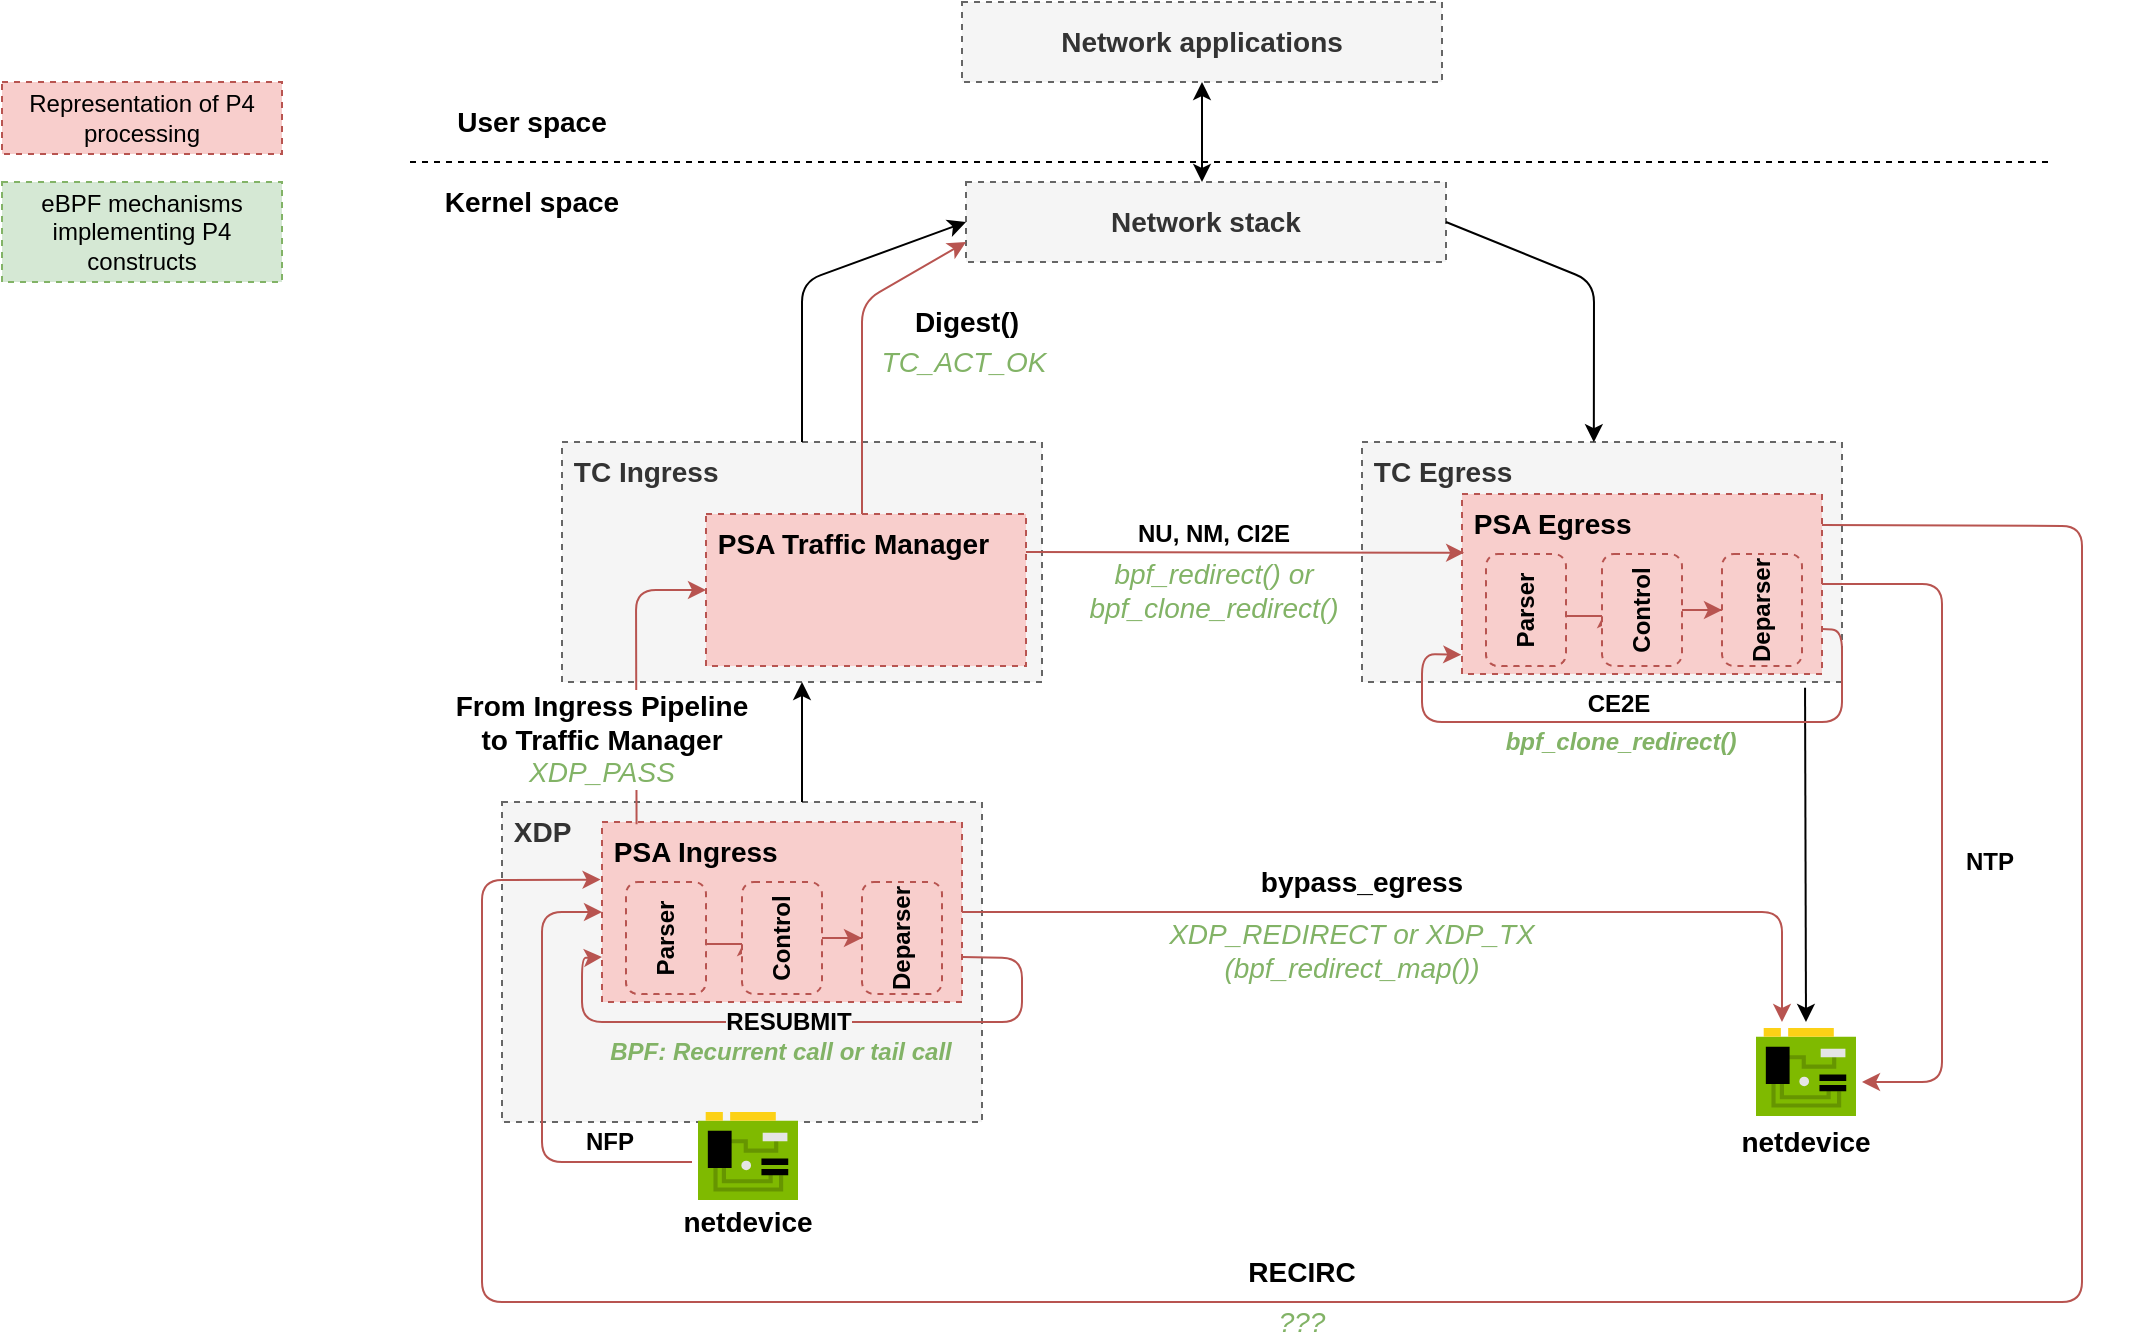 <mxfile version="13.0.3" type="device" pages="2"><diagram id="WlsBcbpQIEXsdDUBKo72" name="v1"><mxGraphModel dx="2249" dy="1991" grid="1" gridSize="10" guides="1" tooltips="1" connect="1" arrows="1" fold="1" page="1" pageScale="1" pageWidth="827" pageHeight="1169" math="0" shadow="0"><root><mxCell id="0"/><mxCell id="1" parent="0"/><mxCell id="z82MBJW-is7Wf2Ta0tuN-2" value="" style="aspect=fixed;html=1;points=[];align=center;image;fontSize=12;image=img/lib/mscae/NetworkInterfaceCard.svg;rotation=-90;" parent="1" vertex="1"><mxGeometry x="680" y="470" width="44" height="50" as="geometry"/></mxCell><mxCell id="z82MBJW-is7Wf2Ta0tuN-3" value="&lt;b&gt;&lt;font style=&quot;font-size: 14px&quot;&gt;&amp;nbsp;XDP&lt;/font&gt;&lt;/b&gt;" style="rounded=0;whiteSpace=wrap;html=1;align=left;verticalAlign=top;dashed=1;fillColor=#F5F5F5;strokeColor=#666666;fontColor=#333333;" parent="1" vertex="1"><mxGeometry x="50" y="360" width="240" height="160" as="geometry"/></mxCell><mxCell id="z82MBJW-is7Wf2Ta0tuN-1" value="" style="aspect=fixed;html=1;points=[];align=center;image;fontSize=12;image=img/lib/mscae/NetworkInterfaceCard.svg;rotation=-90;" parent="1" vertex="1"><mxGeometry x="151" y="512" width="44" height="50" as="geometry"/></mxCell><mxCell id="z82MBJW-is7Wf2Ta0tuN-4" value="&lt;b&gt;&lt;font style=&quot;font-size: 14px&quot;&gt;netdevice&lt;/font&gt;&lt;/b&gt;" style="text;html=1;strokeColor=none;fillColor=none;align=center;verticalAlign=middle;whiteSpace=wrap;rounded=0;" parent="1" vertex="1"><mxGeometry x="153" y="560" width="40" height="20" as="geometry"/></mxCell><mxCell id="z82MBJW-is7Wf2Ta0tuN-5" value="&lt;b&gt;&lt;font style=&quot;font-size: 14px&quot;&gt;&amp;nbsp;TC Ingress&lt;/font&gt;&lt;/b&gt;" style="rounded=0;whiteSpace=wrap;html=1;align=left;verticalAlign=top;dashed=1;fillColor=#f5f5f5;strokeColor=#666666;fontColor=#333333;" parent="1" vertex="1"><mxGeometry x="80" y="180" width="240" height="120" as="geometry"/></mxCell><mxCell id="z82MBJW-is7Wf2Ta0tuN-6" value="&lt;b&gt;&lt;font style=&quot;font-size: 14px&quot;&gt;&amp;nbsp;TC Egress&lt;/font&gt;&lt;/b&gt;" style="rounded=0;whiteSpace=wrap;html=1;align=left;verticalAlign=top;dashed=1;fillColor=#f5f5f5;strokeColor=#666666;fontColor=#333333;" parent="1" vertex="1"><mxGeometry x="480" y="180" width="240" height="120" as="geometry"/></mxCell><mxCell id="z82MBJW-is7Wf2Ta0tuN-7" value="&lt;b&gt;&lt;font style=&quot;font-size: 14px&quot;&gt;Network stack&lt;/font&gt;&lt;/b&gt;" style="rounded=0;whiteSpace=wrap;html=1;align=center;verticalAlign=middle;dashed=1;fillColor=#f5f5f5;strokeColor=#666666;fontColor=#333333;" parent="1" vertex="1"><mxGeometry x="282" y="50" width="240" height="40" as="geometry"/></mxCell><mxCell id="z82MBJW-is7Wf2Ta0tuN-8" value="&lt;b&gt;&lt;font style=&quot;font-size: 14px&quot;&gt;netdevice&lt;/font&gt;&lt;/b&gt;" style="text;html=1;strokeColor=none;fillColor=none;align=center;verticalAlign=middle;whiteSpace=wrap;rounded=0;" parent="1" vertex="1"><mxGeometry x="682" y="520" width="40" height="20" as="geometry"/></mxCell><mxCell id="z82MBJW-is7Wf2Ta0tuN-9" value="&lt;b&gt;&lt;font style=&quot;font-size: 14px&quot;&gt;Network applications&lt;/font&gt;&lt;/b&gt;" style="rounded=0;whiteSpace=wrap;html=1;align=center;verticalAlign=middle;dashed=1;fillColor=#f5f5f5;strokeColor=#666666;fontColor=#333333;" parent="1" vertex="1"><mxGeometry x="280" y="-40" width="240" height="40" as="geometry"/></mxCell><mxCell id="z82MBJW-is7Wf2Ta0tuN-10" value="" style="endArrow=classic;startArrow=classic;html=1;entryX=0.5;entryY=1;entryDx=0;entryDy=0;" parent="1" target="z82MBJW-is7Wf2Ta0tuN-9" edge="1"><mxGeometry width="50" height="50" relative="1" as="geometry"><mxPoint x="400" y="50" as="sourcePoint"/><mxPoint x="450" y="30" as="targetPoint"/></mxGeometry></mxCell><mxCell id="z82MBJW-is7Wf2Ta0tuN-11" value="" style="endArrow=classic;html=1;entryX=0;entryY=0.5;entryDx=0;entryDy=0;exitX=0.5;exitY=0;exitDx=0;exitDy=0;" parent="1" source="z82MBJW-is7Wf2Ta0tuN-5" target="z82MBJW-is7Wf2Ta0tuN-7" edge="1"><mxGeometry width="50" height="50" relative="1" as="geometry"><mxPoint x="170" y="180" as="sourcePoint"/><mxPoint x="220" y="130" as="targetPoint"/><Array as="points"><mxPoint x="200" y="100"/></Array></mxGeometry></mxCell><mxCell id="z82MBJW-is7Wf2Ta0tuN-12" value="" style="endArrow=classic;html=1;exitX=0.625;exitY=0;exitDx=0;exitDy=0;entryX=0.5;entryY=1;entryDx=0;entryDy=0;exitPerimeter=0;" parent="1" source="z82MBJW-is7Wf2Ta0tuN-3" target="z82MBJW-is7Wf2Ta0tuN-5" edge="1"><mxGeometry width="50" height="50" relative="1" as="geometry"><mxPoint x="440" y="290" as="sourcePoint"/><mxPoint x="490" y="240" as="targetPoint"/></mxGeometry></mxCell><mxCell id="z82MBJW-is7Wf2Ta0tuN-13" value="" style="endArrow=classic;html=1;exitX=1;exitY=0.5;exitDx=0;exitDy=0;entryX=0.483;entryY=0.001;entryDx=0;entryDy=0;entryPerimeter=0;" parent="1" source="z82MBJW-is7Wf2Ta0tuN-7" target="z82MBJW-is7Wf2Ta0tuN-6" edge="1"><mxGeometry width="50" height="50" relative="1" as="geometry"><mxPoint x="410" y="230" as="sourcePoint"/><mxPoint x="460" y="180" as="targetPoint"/><Array as="points"><mxPoint x="596" y="100"/></Array></mxGeometry></mxCell><mxCell id="z82MBJW-is7Wf2Ta0tuN-14" value="" style="endArrow=classic;html=1;exitX=0.923;exitY=1.024;exitDx=0;exitDy=0;exitPerimeter=0;" parent="1" source="z82MBJW-is7Wf2Ta0tuN-6" edge="1"><mxGeometry width="50" height="50" relative="1" as="geometry"><mxPoint x="500" y="470" as="sourcePoint"/><mxPoint x="702" y="470" as="targetPoint"/></mxGeometry></mxCell><mxCell id="z82MBJW-is7Wf2Ta0tuN-15" value="" style="endArrow=none;dashed=1;html=1;" parent="1" edge="1"><mxGeometry width="50" height="50" relative="1" as="geometry"><mxPoint x="4" y="40" as="sourcePoint"/><mxPoint x="824" y="40" as="targetPoint"/></mxGeometry></mxCell><mxCell id="z82MBJW-is7Wf2Ta0tuN-16" value="&lt;b&gt;&lt;font style=&quot;font-size: 14px&quot;&gt;User space&lt;/font&gt;&lt;/b&gt;" style="text;html=1;strokeColor=none;fillColor=none;align=center;verticalAlign=middle;whiteSpace=wrap;rounded=0;" parent="1" vertex="1"><mxGeometry x="20" y="10" width="90" height="20" as="geometry"/></mxCell><mxCell id="z82MBJW-is7Wf2Ta0tuN-17" value="&lt;b&gt;&lt;font style=&quot;font-size: 14px&quot;&gt;Kernel space&lt;/font&gt;&lt;/b&gt;" style="text;html=1;strokeColor=none;fillColor=none;align=center;verticalAlign=middle;whiteSpace=wrap;rounded=0;" parent="1" vertex="1"><mxGeometry x="20" y="50" width="90" height="20" as="geometry"/></mxCell><mxCell id="z82MBJW-is7Wf2Ta0tuN-18" value="&lt;b&gt;&lt;font style=&quot;font-size: 14px&quot;&gt;&amp;nbsp;PSA Ingress&lt;/font&gt;&lt;/b&gt;" style="rounded=0;whiteSpace=wrap;html=1;align=left;verticalAlign=top;dashed=1;fillColor=#f8cecc;strokeColor=#b85450;" parent="1" vertex="1"><mxGeometry x="100" y="370" width="180" height="90" as="geometry"/></mxCell><mxCell id="z82MBJW-is7Wf2Ta0tuN-21" value="" style="edgeStyle=orthogonalEdgeStyle;rounded=0;orthogonalLoop=1;jettySize=auto;html=1;fillColor=#f8cecc;strokeColor=#b85450;" parent="1" source="z82MBJW-is7Wf2Ta0tuN-19" target="z82MBJW-is7Wf2Ta0tuN-20" edge="1"><mxGeometry relative="1" as="geometry"/></mxCell><mxCell id="z82MBJW-is7Wf2Ta0tuN-19" value="Parser" style="rounded=1;whiteSpace=wrap;html=1;dashed=1;horizontal=0;fillColor=#f8cecc;strokeColor=#b85450;" parent="1" vertex="1"><mxGeometry x="112" y="406" width="40" height="50" as="geometry"/></mxCell><mxCell id="z82MBJW-is7Wf2Ta0tuN-23" value="" style="edgeStyle=orthogonalEdgeStyle;rounded=0;orthogonalLoop=1;jettySize=auto;html=1;fillColor=#f8cecc;strokeColor=#b85450;" parent="1" source="z82MBJW-is7Wf2Ta0tuN-20" target="z82MBJW-is7Wf2Ta0tuN-22" edge="1"><mxGeometry relative="1" as="geometry"/></mxCell><mxCell id="z82MBJW-is7Wf2Ta0tuN-20" value="Control" style="rounded=1;whiteSpace=wrap;html=1;dashed=1;horizontal=0;fillColor=#f8cecc;strokeColor=#b85450;fontStyle=1" parent="1" vertex="1"><mxGeometry x="170" y="400" width="40" height="56" as="geometry"/></mxCell><mxCell id="z82MBJW-is7Wf2Ta0tuN-22" value="Deparser" style="rounded=1;whiteSpace=wrap;html=1;dashed=1;horizontal=0;fillColor=#f8cecc;strokeColor=#b85450;fontStyle=1" parent="1" vertex="1"><mxGeometry x="230" y="400" width="40" height="56" as="geometry"/></mxCell><mxCell id="z82MBJW-is7Wf2Ta0tuN-24" value="Parser" style="rounded=1;whiteSpace=wrap;html=1;dashed=1;horizontal=0;fillColor=#f8cecc;strokeColor=#b85450;fontStyle=1" parent="1" vertex="1"><mxGeometry x="112" y="400" width="40" height="56" as="geometry"/></mxCell><mxCell id="z82MBJW-is7Wf2Ta0tuN-27" value="&lt;b&gt;&lt;font style=&quot;font-size: 14px&quot;&gt;&amp;nbsp;PSA Egress&lt;/font&gt;&lt;/b&gt;" style="rounded=0;whiteSpace=wrap;html=1;align=left;verticalAlign=top;dashed=1;fillColor=#f8cecc;strokeColor=#b85450;" parent="1" vertex="1"><mxGeometry x="530" y="206" width="180" height="90" as="geometry"/></mxCell><mxCell id="z82MBJW-is7Wf2Ta0tuN-28" value="" style="edgeStyle=orthogonalEdgeStyle;rounded=0;orthogonalLoop=1;jettySize=auto;html=1;fillColor=#f8cecc;strokeColor=#b85450;" parent="1" source="z82MBJW-is7Wf2Ta0tuN-29" target="z82MBJW-is7Wf2Ta0tuN-31" edge="1"><mxGeometry relative="1" as="geometry"/></mxCell><mxCell id="z82MBJW-is7Wf2Ta0tuN-29" value="Parser" style="rounded=1;whiteSpace=wrap;html=1;dashed=1;horizontal=0;fillColor=#f8cecc;strokeColor=#b85450;" parent="1" vertex="1"><mxGeometry x="542" y="242" width="40" height="50" as="geometry"/></mxCell><mxCell id="z82MBJW-is7Wf2Ta0tuN-30" value="" style="edgeStyle=orthogonalEdgeStyle;rounded=0;orthogonalLoop=1;jettySize=auto;html=1;fillColor=#f8cecc;strokeColor=#b85450;" parent="1" source="z82MBJW-is7Wf2Ta0tuN-31" target="z82MBJW-is7Wf2Ta0tuN-32" edge="1"><mxGeometry relative="1" as="geometry"/></mxCell><mxCell id="z82MBJW-is7Wf2Ta0tuN-31" value="Control" style="rounded=1;whiteSpace=wrap;html=1;dashed=1;horizontal=0;fillColor=#f8cecc;strokeColor=#b85450;fontStyle=1" parent="1" vertex="1"><mxGeometry x="600" y="236" width="40" height="56" as="geometry"/></mxCell><mxCell id="z82MBJW-is7Wf2Ta0tuN-32" value="Deparser" style="rounded=1;whiteSpace=wrap;html=1;dashed=1;horizontal=0;fillColor=#f8cecc;strokeColor=#b85450;fontStyle=1" parent="1" vertex="1"><mxGeometry x="660" y="236" width="40" height="56" as="geometry"/></mxCell><mxCell id="z82MBJW-is7Wf2Ta0tuN-33" value="Parser" style="rounded=1;whiteSpace=wrap;html=1;dashed=1;horizontal=0;fillColor=#f8cecc;strokeColor=#b85450;fontStyle=1" parent="1" vertex="1"><mxGeometry x="542" y="236" width="40" height="56" as="geometry"/></mxCell><mxCell id="z82MBJW-is7Wf2Ta0tuN-34" value="" style="endArrow=classic;html=1;exitX=1;exitY=0.5;exitDx=0;exitDy=0;fillColor=#f8cecc;strokeColor=#b85450;" parent="1" source="z82MBJW-is7Wf2Ta0tuN-18" edge="1"><mxGeometry width="50" height="50" relative="1" as="geometry"><mxPoint x="380" y="550" as="sourcePoint"/><mxPoint x="690" y="470" as="targetPoint"/><Array as="points"><mxPoint x="690" y="415"/></Array></mxGeometry></mxCell><mxCell id="z82MBJW-is7Wf2Ta0tuN-36" value="&lt;b&gt;&lt;font style=&quot;font-size: 14px&quot;&gt;bypass_egress&lt;/font&gt;&lt;/b&gt;" style="text;html=1;strokeColor=none;fillColor=none;align=center;verticalAlign=middle;whiteSpace=wrap;rounded=0;" parent="1" vertex="1"><mxGeometry x="460" y="390" width="40" height="20" as="geometry"/></mxCell><mxCell id="z82MBJW-is7Wf2Ta0tuN-37" value="&lt;font style=&quot;font-size: 14px&quot;&gt;&lt;i&gt;XDP_REDIRECT or XDP_TX (bpf_redirect_map())&lt;/i&gt;&lt;/font&gt;" style="text;html=1;strokeColor=none;fillColor=none;align=center;verticalAlign=middle;whiteSpace=wrap;rounded=0;fontColor=#82B366;" parent="1" vertex="1"><mxGeometry x="320" y="424" width="310" height="20" as="geometry"/></mxCell><mxCell id="z82MBJW-is7Wf2Ta0tuN-38" value="&lt;b&gt;&lt;font style=&quot;font-size: 14px&quot;&gt;&amp;nbsp;PSA Traffic Manager&lt;/font&gt;&lt;/b&gt;" style="rounded=0;whiteSpace=wrap;html=1;align=left;verticalAlign=top;dashed=1;fillColor=#f8cecc;strokeColor=#b85450;" parent="1" vertex="1"><mxGeometry x="152" y="216" width="160" height="76" as="geometry"/></mxCell><mxCell id="z82MBJW-is7Wf2Ta0tuN-42" value="eBPF mechanisms implementing P4 constructs" style="rounded=0;whiteSpace=wrap;html=1;align=center;verticalAlign=middle;dashed=1;fillColor=#d5e8d4;strokeColor=#82b366;" parent="1" vertex="1"><mxGeometry x="-200" y="50" width="140" height="50" as="geometry"/></mxCell><mxCell id="z82MBJW-is7Wf2Ta0tuN-44" value="" style="endArrow=classic;html=1;entryX=0;entryY=0.5;entryDx=0;entryDy=0;exitX=0.096;exitY=0.013;exitDx=0;exitDy=0;exitPerimeter=0;fillColor=#f8cecc;strokeColor=#b85450;" parent="1" source="z82MBJW-is7Wf2Ta0tuN-18" target="z82MBJW-is7Wf2Ta0tuN-38" edge="1"><mxGeometry width="50" height="50" relative="1" as="geometry"><mxPoint y="540" as="sourcePoint"/><mxPoint x="50" y="490" as="targetPoint"/><Array as="points"><mxPoint x="117" y="254"/></Array></mxGeometry></mxCell><mxCell id="z82MBJW-is7Wf2Ta0tuN-49" value="&lt;span style=&quot;font-size: 14px&quot;&gt;&lt;b&gt;From Ingress Pipeline &lt;br&gt;to Traffic Manager&lt;/b&gt;&lt;/span&gt;" style="text;html=1;strokeColor=none;fillColor=none;align=center;verticalAlign=middle;whiteSpace=wrap;rounded=0;labelBackgroundColor=#ffffff;" parent="1" vertex="1"><mxGeometry x="10" y="310" width="180" height="20" as="geometry"/></mxCell><mxCell id="z82MBJW-is7Wf2Ta0tuN-50" value="&lt;font style=&quot;font-size: 14px&quot;&gt;&lt;i&gt;XDP_PASS&lt;/i&gt;&lt;/font&gt;" style="text;html=1;strokeColor=none;fillColor=none;align=center;verticalAlign=middle;whiteSpace=wrap;rounded=0;fontColor=#82B366;labelBackgroundColor=#ffffff;" parent="1" vertex="1"><mxGeometry x="55" y="335" width="90" height="20" as="geometry"/></mxCell><mxCell id="z82MBJW-is7Wf2Ta0tuN-52" value="" style="endArrow=classic;html=1;entryX=0;entryY=0.75;entryDx=0;entryDy=0;fillColor=#f8cecc;strokeColor=#b85450;" parent="1" target="z82MBJW-is7Wf2Ta0tuN-7" edge="1"><mxGeometry width="50" height="50" relative="1" as="geometry"><mxPoint x="230" y="216" as="sourcePoint"/><mxPoint x="450" y="220" as="targetPoint"/><Array as="points"><mxPoint x="230" y="110"/></Array></mxGeometry></mxCell><mxCell id="z82MBJW-is7Wf2Ta0tuN-53" value="&lt;b&gt;&lt;font style=&quot;font-size: 14px&quot;&gt;Digest()&lt;/font&gt;&lt;/b&gt;" style="text;html=1;strokeColor=none;fillColor=none;align=center;verticalAlign=middle;whiteSpace=wrap;rounded=0;" parent="1" vertex="1"><mxGeometry x="190" y="110" width="185" height="20" as="geometry"/></mxCell><mxCell id="z82MBJW-is7Wf2Ta0tuN-54" value="&lt;font style=&quot;font-size: 14px&quot;&gt;&lt;i&gt;TC_ACT_OK&lt;/i&gt;&lt;/font&gt;" style="text;html=1;strokeColor=none;fillColor=none;align=center;verticalAlign=middle;whiteSpace=wrap;rounded=0;fontColor=#82B366;" parent="1" vertex="1"><mxGeometry x="236" y="130" width="90" height="20" as="geometry"/></mxCell><mxCell id="z82MBJW-is7Wf2Ta0tuN-55" value="" style="endArrow=classic;html=1;exitX=1;exitY=0.25;exitDx=0;exitDy=0;entryX=0.006;entryY=0.326;entryDx=0;entryDy=0;entryPerimeter=0;fillColor=#f8cecc;strokeColor=#b85450;" parent="1" source="z82MBJW-is7Wf2Ta0tuN-38" target="z82MBJW-is7Wf2Ta0tuN-27" edge="1"><mxGeometry width="50" height="50" relative="1" as="geometry"><mxPoint x="360" y="290" as="sourcePoint"/><mxPoint x="410" y="240" as="targetPoint"/></mxGeometry></mxCell><mxCell id="z82MBJW-is7Wf2Ta0tuN-56" value="&lt;b&gt;&lt;font style=&quot;background-color: rgb(255 , 255 , 255) ; font-size: 12px&quot;&gt;NU, NM, CI2E&lt;br&gt;&lt;/font&gt;&lt;/b&gt;" style="text;html=1;strokeColor=none;fillColor=none;align=center;verticalAlign=middle;whiteSpace=wrap;rounded=0;" parent="1" vertex="1"><mxGeometry x="332" y="216" width="148" height="20" as="geometry"/></mxCell><mxCell id="z82MBJW-is7Wf2Ta0tuN-57" value="" style="endArrow=classic;html=1;entryX=0;entryY=0.5;entryDx=0;entryDy=0;fillColor=#f8cecc;strokeColor=#b85450;" parent="1" target="z82MBJW-is7Wf2Ta0tuN-18" edge="1"><mxGeometry width="50" height="50" relative="1" as="geometry"><mxPoint x="145" y="540" as="sourcePoint"/><mxPoint x="120" y="560" as="targetPoint"/><Array as="points"><mxPoint x="70" y="540"/><mxPoint x="70" y="415"/></Array></mxGeometry></mxCell><mxCell id="z82MBJW-is7Wf2Ta0tuN-58" value="&lt;b&gt;&lt;font style=&quot;background-color: rgb(255 , 255 , 255) ; font-size: 12px&quot;&gt;NFP&lt;br&gt;&lt;/font&gt;&lt;/b&gt;" style="text;html=1;strokeColor=none;fillColor=none;align=center;verticalAlign=middle;whiteSpace=wrap;rounded=0;" parent="1" vertex="1"><mxGeometry x="30" y="520" width="148" height="20" as="geometry"/></mxCell><mxCell id="z82MBJW-is7Wf2Ta0tuN-60" value="" style="endArrow=classic;html=1;exitX=1;exitY=0.5;exitDx=0;exitDy=0;fillColor=#f8cecc;strokeColor=#b85450;" parent="1" source="z82MBJW-is7Wf2Ta0tuN-27" edge="1"><mxGeometry width="50" height="50" relative="1" as="geometry"><mxPoint x="840" y="390" as="sourcePoint"/><mxPoint x="730" y="500" as="targetPoint"/><Array as="points"><mxPoint x="770" y="251"/><mxPoint x="770" y="370"/><mxPoint x="770" y="500"/></Array></mxGeometry></mxCell><mxCell id="z82MBJW-is7Wf2Ta0tuN-61" value="&lt;b&gt;&lt;font style=&quot;background-color: rgb(255 , 255 , 255) ; font-size: 12px&quot;&gt;NTP&lt;br&gt;&lt;/font&gt;&lt;/b&gt;" style="text;html=1;strokeColor=none;fillColor=none;align=center;verticalAlign=middle;whiteSpace=wrap;rounded=0;" parent="1" vertex="1"><mxGeometry x="720" y="380" width="148" height="20" as="geometry"/></mxCell><mxCell id="z82MBJW-is7Wf2Ta0tuN-65" value="&lt;font style=&quot;font-size: 14px&quot;&gt;&lt;i&gt;bpf_redirect() or &lt;br&gt;bpf_clone_redirect()&lt;/i&gt;&lt;/font&gt;" style="text;html=1;strokeColor=none;fillColor=none;align=center;verticalAlign=middle;whiteSpace=wrap;rounded=0;fontColor=#82B366;" parent="1" vertex="1"><mxGeometry x="251" y="244" width="310" height="20" as="geometry"/></mxCell><mxCell id="z82MBJW-is7Wf2Ta0tuN-68" value="" style="endArrow=classic;html=1;exitX=1;exitY=0.75;exitDx=0;exitDy=0;entryX=0;entryY=0.75;entryDx=0;entryDy=0;fillColor=#f8cecc;strokeColor=#b85450;" parent="1" source="z82MBJW-is7Wf2Ta0tuN-18" target="z82MBJW-is7Wf2Ta0tuN-18" edge="1"><mxGeometry width="50" height="50" relative="1" as="geometry"><mxPoint x="360" y="530" as="sourcePoint"/><mxPoint x="410" y="480" as="targetPoint"/><Array as="points"><mxPoint x="310" y="438"/><mxPoint x="310" y="470"/><mxPoint x="210" y="470"/><mxPoint x="90" y="470"/><mxPoint x="90" y="438"/></Array></mxGeometry></mxCell><mxCell id="z82MBJW-is7Wf2Ta0tuN-75" value="&lt;font style=&quot;font-size: 12px&quot;&gt;&lt;b&gt;RESUBMIT&lt;/b&gt;&lt;/font&gt;" style="edgeLabel;html=1;align=center;verticalAlign=middle;resizable=0;points=[];labelBackgroundColor=#F5F5F5;" parent="z82MBJW-is7Wf2Ta0tuN-68" vertex="1" connectable="0"><mxGeometry x="0.096" y="-1" relative="1" as="geometry"><mxPoint x="-2.07" y="1" as="offset"/></mxGeometry></mxCell><mxCell id="z82MBJW-is7Wf2Ta0tuN-79" value="" style="endArrow=classic;html=1;exitX=1;exitY=0.75;exitDx=0;exitDy=0;entryX=-0.002;entryY=0.893;entryDx=0;entryDy=0;entryPerimeter=0;fillColor=#f8cecc;strokeColor=#b85450;" parent="1" source="z82MBJW-is7Wf2Ta0tuN-27" target="z82MBJW-is7Wf2Ta0tuN-27" edge="1"><mxGeometry width="50" height="50" relative="1" as="geometry"><mxPoint x="720" y="360" as="sourcePoint"/><mxPoint x="770" y="310" as="targetPoint"/><Array as="points"><mxPoint x="720" y="274"/><mxPoint x="720" y="320"/><mxPoint x="510" y="320"/><mxPoint x="510" y="286"/></Array></mxGeometry></mxCell><mxCell id="z82MBJW-is7Wf2Ta0tuN-81" value="&lt;font style=&quot;font-size: 12px&quot;&gt;&lt;b&gt;CE2E&lt;/b&gt;&lt;/font&gt;" style="edgeLabel;html=1;align=center;verticalAlign=middle;resizable=0;points=[];labelBackgroundColor=none;" parent="1" vertex="1" connectable="0"><mxGeometry x="610.003" y="310" as="geometry"><mxPoint x="-2.07" y="1" as="offset"/></mxGeometry></mxCell><mxCell id="z82MBJW-is7Wf2Ta0tuN-82" value="&lt;font style=&quot;font-size: 12px&quot; color=&quot;#82b366&quot;&gt;BPF: Recurrent call or tail call&lt;/font&gt;" style="edgeLabel;html=1;align=center;verticalAlign=middle;resizable=0;points=[];labelBackgroundColor=none;fontStyle=3;fontSize=12;" parent="1" vertex="1" connectable="0"><mxGeometry x="189.999" y="495" as="geometry"><mxPoint x="-0.97" y="-10" as="offset"/></mxGeometry></mxCell><mxCell id="z82MBJW-is7Wf2Ta0tuN-83" value="&lt;font style=&quot;font-size: 12px&quot; color=&quot;#82b366&quot;&gt;bpf_clone_redirect()&lt;/font&gt;" style="edgeLabel;html=1;align=center;verticalAlign=middle;resizable=0;points=[];labelBackgroundColor=none;fontStyle=3;fontSize=12;" parent="1" vertex="1" connectable="0"><mxGeometry x="609.999" y="340" as="geometry"><mxPoint x="-0.97" y="-10" as="offset"/></mxGeometry></mxCell><mxCell id="z82MBJW-is7Wf2Ta0tuN-84" value="" style="endArrow=classic;html=1;exitX=1;exitY=0.5;exitDx=0;exitDy=0;fillColor=#f8cecc;strokeColor=#b85450;entryX=-0.004;entryY=0.32;entryDx=0;entryDy=0;entryPerimeter=0;" parent="1" target="z82MBJW-is7Wf2Ta0tuN-18" edge="1"><mxGeometry width="50" height="50" relative="1" as="geometry"><mxPoint x="710.0" y="221.5" as="sourcePoint"/><mxPoint x="730" y="470.5" as="targetPoint"/><Array as="points"><mxPoint x="840" y="222"/><mxPoint x="840" y="350"/><mxPoint x="840" y="610"/><mxPoint x="40" y="610"/><mxPoint x="40" y="399"/></Array></mxGeometry></mxCell><mxCell id="z82MBJW-is7Wf2Ta0tuN-85" value="&lt;b&gt;&lt;font style=&quot;font-size: 14px&quot;&gt;RECIRC&lt;/font&gt;&lt;/b&gt;" style="text;html=1;strokeColor=none;fillColor=none;align=center;verticalAlign=middle;whiteSpace=wrap;rounded=0;" parent="1" vertex="1"><mxGeometry x="430" y="585" width="40" height="20" as="geometry"/></mxCell><mxCell id="z82MBJW-is7Wf2Ta0tuN-86" value="&lt;font style=&quot;font-size: 14px&quot;&gt;&lt;i&gt;???&lt;/i&gt;&lt;/font&gt;" style="text;html=1;strokeColor=none;fillColor=none;align=center;verticalAlign=middle;whiteSpace=wrap;rounded=0;fontColor=#82B366;" parent="1" vertex="1"><mxGeometry x="430" y="610" width="40" height="20" as="geometry"/></mxCell><mxCell id="z82MBJW-is7Wf2Ta0tuN-87" value="&lt;font style=&quot;font-size: 12px&quot;&gt;Representation of P4 processing&lt;/font&gt;" style="rounded=0;whiteSpace=wrap;html=1;align=center;verticalAlign=middle;dashed=1;fillColor=#f8cecc;strokeColor=#b85450;" parent="1" vertex="1"><mxGeometry x="-200" width="140" height="36" as="geometry"/></mxCell></root></mxGraphModel></diagram><diagram id="QlqysuotaoWhyupMPr9d" name="v2"><mxGraphModel dx="2249" dy="1991" grid="1" gridSize="10" guides="1" tooltips="1" connect="1" arrows="1" fold="1" page="1" pageScale="1" pageWidth="827" pageHeight="1169" math="0" shadow="0"><root><mxCell id="2kjG858ra-LxryIxRZml-0"/><mxCell id="2kjG858ra-LxryIxRZml-1" parent="2kjG858ra-LxryIxRZml-0"/><mxCell id="2kjG858ra-LxryIxRZml-2" value="" style="aspect=fixed;html=1;points=[];align=center;image;fontSize=12;image=img/lib/mscae/NetworkInterfaceCard.svg;rotation=-90;" vertex="1" parent="2kjG858ra-LxryIxRZml-1"><mxGeometry x="680" y="470" width="44" height="50" as="geometry"/></mxCell><mxCell id="2kjG858ra-LxryIxRZml-3" value="&lt;b&gt;&lt;font style=&quot;font-size: 14px&quot;&gt;&amp;nbsp;XDP&lt;/font&gt;&lt;/b&gt;" style="rounded=0;whiteSpace=wrap;html=1;align=left;verticalAlign=top;dashed=1;fillColor=#F5F5F5;strokeColor=#666666;fontColor=#333333;" vertex="1" parent="2kjG858ra-LxryIxRZml-1"><mxGeometry x="-200" y="385" width="240" height="160" as="geometry"/></mxCell><mxCell id="2kjG858ra-LxryIxRZml-4" value="" style="aspect=fixed;html=1;points=[];align=center;image;fontSize=12;image=img/lib/mscae/NetworkInterfaceCard.svg;rotation=-90;" vertex="1" parent="2kjG858ra-LxryIxRZml-1"><mxGeometry x="-99" y="537" width="44" height="50" as="geometry"/></mxCell><mxCell id="2kjG858ra-LxryIxRZml-5" value="&lt;b&gt;&lt;font style=&quot;font-size: 14px&quot;&gt;netdevice&lt;/font&gt;&lt;/b&gt;" style="text;html=1;strokeColor=none;fillColor=none;align=center;verticalAlign=middle;whiteSpace=wrap;rounded=0;" vertex="1" parent="2kjG858ra-LxryIxRZml-1"><mxGeometry x="-97" y="585" width="40" height="20" as="geometry"/></mxCell><mxCell id="2kjG858ra-LxryIxRZml-6" value="&lt;b&gt;&lt;font style=&quot;font-size: 14px&quot;&gt;&amp;nbsp;TC Ingress&lt;/font&gt;&lt;/b&gt;" style="rounded=0;whiteSpace=wrap;html=1;align=left;verticalAlign=top;dashed=1;fillColor=#f5f5f5;strokeColor=#666666;fontColor=#333333;" vertex="1" parent="2kjG858ra-LxryIxRZml-1"><mxGeometry x="-110" y="160" width="430" height="140" as="geometry"/></mxCell><mxCell id="2kjG858ra-LxryIxRZml-7" value="&lt;b&gt;&lt;font style=&quot;font-size: 14px&quot;&gt;&amp;nbsp;TC Egress&lt;/font&gt;&lt;/b&gt;" style="rounded=0;whiteSpace=wrap;html=1;align=left;verticalAlign=top;dashed=1;fillColor=#f5f5f5;strokeColor=#666666;fontColor=#333333;" vertex="1" parent="2kjG858ra-LxryIxRZml-1"><mxGeometry x="480" y="160" width="240" height="140" as="geometry"/></mxCell><mxCell id="2kjG858ra-LxryIxRZml-8" value="&lt;b&gt;&lt;font style=&quot;font-size: 14px&quot;&gt;Network stack&lt;/font&gt;&lt;/b&gt;" style="rounded=0;whiteSpace=wrap;html=1;align=center;verticalAlign=middle;dashed=1;fillColor=#f5f5f5;strokeColor=#666666;fontColor=#333333;" vertex="1" parent="2kjG858ra-LxryIxRZml-1"><mxGeometry x="212" y="80" width="240" height="40" as="geometry"/></mxCell><mxCell id="2kjG858ra-LxryIxRZml-9" value="&lt;b&gt;&lt;font style=&quot;font-size: 14px&quot;&gt;netdevice&lt;/font&gt;&lt;/b&gt;" style="text;html=1;strokeColor=none;fillColor=none;align=center;verticalAlign=middle;whiteSpace=wrap;rounded=0;" vertex="1" parent="2kjG858ra-LxryIxRZml-1"><mxGeometry x="682" y="520" width="40" height="20" as="geometry"/></mxCell><mxCell id="2kjG858ra-LxryIxRZml-10" value="&lt;b&gt;&lt;font style=&quot;font-size: 14px&quot;&gt;Network applications&lt;/font&gt;&lt;/b&gt;" style="rounded=0;whiteSpace=wrap;html=1;align=center;verticalAlign=middle;dashed=1;fillColor=#f5f5f5;strokeColor=#666666;fontColor=#333333;" vertex="1" parent="2kjG858ra-LxryIxRZml-1"><mxGeometry x="210" y="-10" width="240" height="40" as="geometry"/></mxCell><mxCell id="2kjG858ra-LxryIxRZml-11" value="" style="endArrow=classic;startArrow=classic;html=1;entryX=0.5;entryY=1;entryDx=0;entryDy=0;" edge="1" parent="2kjG858ra-LxryIxRZml-1" target="2kjG858ra-LxryIxRZml-10"><mxGeometry width="50" height="50" relative="1" as="geometry"><mxPoint x="330" y="80" as="sourcePoint"/><mxPoint x="380" y="60" as="targetPoint"/></mxGeometry></mxCell><mxCell id="2kjG858ra-LxryIxRZml-12" value="" style="endArrow=classic;html=1;entryX=0;entryY=0.5;entryDx=0;entryDy=0;exitX=0.5;exitY=0;exitDx=0;exitDy=0;" edge="1" parent="2kjG858ra-LxryIxRZml-1" source="2kjG858ra-LxryIxRZml-6" target="2kjG858ra-LxryIxRZml-8"><mxGeometry width="50" height="50" relative="1" as="geometry"><mxPoint x="170" y="180" as="sourcePoint"/><mxPoint x="220" y="130" as="targetPoint"/><Array as="points"><mxPoint x="105" y="100"/><mxPoint x="200" y="100"/></Array></mxGeometry></mxCell><mxCell id="2kjG858ra-LxryIxRZml-13" value="" style="endArrow=classic;html=1;exitX=0.625;exitY=0;exitDx=0;exitDy=0;exitPerimeter=0;" edge="1" parent="2kjG858ra-LxryIxRZml-1" source="2kjG858ra-LxryIxRZml-3"><mxGeometry width="50" height="50" relative="1" as="geometry"><mxPoint x="440" y="290" as="sourcePoint"/><mxPoint x="-50" y="300" as="targetPoint"/></mxGeometry></mxCell><mxCell id="2kjG858ra-LxryIxRZml-14" value="" style="endArrow=classic;html=1;exitX=1;exitY=0.5;exitDx=0;exitDy=0;entryX=0.483;entryY=0.001;entryDx=0;entryDy=0;entryPerimeter=0;" edge="1" parent="2kjG858ra-LxryIxRZml-1" source="2kjG858ra-LxryIxRZml-8" target="2kjG858ra-LxryIxRZml-7"><mxGeometry width="50" height="50" relative="1" as="geometry"><mxPoint x="410" y="230" as="sourcePoint"/><mxPoint x="460" y="180" as="targetPoint"/><Array as="points"><mxPoint x="596" y="100"/></Array></mxGeometry></mxCell><mxCell id="2kjG858ra-LxryIxRZml-15" value="" style="endArrow=classic;html=1;exitX=0.923;exitY=1.024;exitDx=0;exitDy=0;exitPerimeter=0;" edge="1" parent="2kjG858ra-LxryIxRZml-1" source="2kjG858ra-LxryIxRZml-7"><mxGeometry width="50" height="50" relative="1" as="geometry"><mxPoint x="500" y="470" as="sourcePoint"/><mxPoint x="702" y="470" as="targetPoint"/></mxGeometry></mxCell><mxCell id="2kjG858ra-LxryIxRZml-16" value="" style="endArrow=none;dashed=1;html=1;" edge="1" parent="2kjG858ra-LxryIxRZml-1"><mxGeometry width="50" height="50" relative="1" as="geometry"><mxPoint x="-290" y="70" as="sourcePoint"/><mxPoint x="840" y="70" as="targetPoint"/></mxGeometry></mxCell><mxCell id="2kjG858ra-LxryIxRZml-17" value="&lt;b&gt;&lt;font style=&quot;font-size: 14px&quot;&gt;User space&lt;/font&gt;&lt;/b&gt;" style="text;html=1;strokeColor=none;fillColor=none;align=center;verticalAlign=middle;whiteSpace=wrap;rounded=0;" vertex="1" parent="2kjG858ra-LxryIxRZml-1"><mxGeometry x="749" y="40" width="90" height="20" as="geometry"/></mxCell><mxCell id="2kjG858ra-LxryIxRZml-18" value="&lt;b&gt;&lt;font style=&quot;font-size: 14px&quot;&gt;Kernel space&lt;/font&gt;&lt;/b&gt;" style="text;html=1;strokeColor=none;fillColor=none;align=center;verticalAlign=middle;whiteSpace=wrap;rounded=0;" vertex="1" parent="2kjG858ra-LxryIxRZml-1"><mxGeometry x="749" y="80" width="90" height="20" as="geometry"/></mxCell><mxCell id="2kjG858ra-LxryIxRZml-19" value="&lt;b&gt;&lt;font style=&quot;font-size: 14px&quot;&gt;&amp;nbsp;XDP helper program&lt;/font&gt;&lt;/b&gt;" style="rounded=0;whiteSpace=wrap;html=1;align=center;verticalAlign=middle;dashed=1;fillColor=#CFCFCF;strokeColor=#666666;fontColor=#333333;" vertex="1" parent="2kjG858ra-LxryIxRZml-1"><mxGeometry x="-150" y="395" width="180" height="90" as="geometry"/></mxCell><mxCell id="2kjG858ra-LxryIxRZml-26" value="&lt;b&gt;&lt;font style=&quot;font-size: 14px&quot;&gt;&amp;nbsp;PSA Egress&lt;/font&gt;&lt;/b&gt;" style="rounded=0;whiteSpace=wrap;html=1;align=left;verticalAlign=top;dashed=1;fillColor=#f8cecc;strokeColor=#b85450;" vertex="1" parent="2kjG858ra-LxryIxRZml-1"><mxGeometry x="530" y="206" width="180" height="90" as="geometry"/></mxCell><mxCell id="2kjG858ra-LxryIxRZml-27" value="" style="edgeStyle=orthogonalEdgeStyle;rounded=0;orthogonalLoop=1;jettySize=auto;html=1;fillColor=#f8cecc;strokeColor=#b85450;" edge="1" parent="2kjG858ra-LxryIxRZml-1" source="2kjG858ra-LxryIxRZml-28" target="2kjG858ra-LxryIxRZml-30"><mxGeometry relative="1" as="geometry"/></mxCell><mxCell id="2kjG858ra-LxryIxRZml-28" value="Parser" style="rounded=1;whiteSpace=wrap;html=1;dashed=1;horizontal=0;fillColor=#f8cecc;strokeColor=#b85450;" vertex="1" parent="2kjG858ra-LxryIxRZml-1"><mxGeometry x="542" y="242" width="40" height="50" as="geometry"/></mxCell><mxCell id="2kjG858ra-LxryIxRZml-29" value="" style="edgeStyle=orthogonalEdgeStyle;rounded=0;orthogonalLoop=1;jettySize=auto;html=1;fillColor=#f8cecc;strokeColor=#b85450;" edge="1" parent="2kjG858ra-LxryIxRZml-1" source="2kjG858ra-LxryIxRZml-30" target="2kjG858ra-LxryIxRZml-31"><mxGeometry relative="1" as="geometry"/></mxCell><mxCell id="2kjG858ra-LxryIxRZml-30" value="Control" style="rounded=1;whiteSpace=wrap;html=1;dashed=1;horizontal=0;fillColor=#f8cecc;strokeColor=#b85450;fontStyle=1" vertex="1" parent="2kjG858ra-LxryIxRZml-1"><mxGeometry x="600" y="236" width="40" height="56" as="geometry"/></mxCell><mxCell id="2kjG858ra-LxryIxRZml-31" value="Deparser" style="rounded=1;whiteSpace=wrap;html=1;dashed=1;horizontal=0;fillColor=#f8cecc;strokeColor=#b85450;fontStyle=1" vertex="1" parent="2kjG858ra-LxryIxRZml-1"><mxGeometry x="660" y="236" width="40" height="56" as="geometry"/></mxCell><mxCell id="2kjG858ra-LxryIxRZml-32" value="Parser" style="rounded=1;whiteSpace=wrap;html=1;dashed=1;horizontal=0;fillColor=#f8cecc;strokeColor=#b85450;fontStyle=1" vertex="1" parent="2kjG858ra-LxryIxRZml-1"><mxGeometry x="542" y="236" width="40" height="56" as="geometry"/></mxCell><mxCell id="2kjG858ra-LxryIxRZml-33" value="" style="endArrow=classic;html=1;exitX=1;exitY=0.25;exitDx=0;exitDy=0;fillColor=#f8cecc;strokeColor=#b85450;" edge="1" parent="2kjG858ra-LxryIxRZml-1" source="2kjG858ra-LxryIxRZml-19"><mxGeometry width="50" height="50" relative="1" as="geometry"><mxPoint x="380" y="550" as="sourcePoint"/><mxPoint x="690" y="470" as="targetPoint"/><Array as="points"><mxPoint x="690" y="415"/></Array></mxGeometry></mxCell><mxCell id="2kjG858ra-LxryIxRZml-34" value="&lt;b&gt;&lt;font style=&quot;font-size: 14px&quot;&gt;bypass_egress&lt;/font&gt;&lt;/b&gt;" style="text;html=1;strokeColor=none;fillColor=none;align=center;verticalAlign=middle;whiteSpace=wrap;rounded=0;" vertex="1" parent="2kjG858ra-LxryIxRZml-1"><mxGeometry x="460" y="390" width="40" height="20" as="geometry"/></mxCell><mxCell id="2kjG858ra-LxryIxRZml-35" value="&lt;font style=&quot;font-size: 14px&quot;&gt;&lt;i&gt;XDP_REDIRECT or XDP_TX (bpf_redirect_map())&lt;/i&gt;&lt;/font&gt;" style="text;html=1;strokeColor=none;fillColor=none;align=center;verticalAlign=middle;whiteSpace=wrap;rounded=0;fontColor=#82B366;" vertex="1" parent="2kjG858ra-LxryIxRZml-1"><mxGeometry x="320" y="424" width="310" height="20" as="geometry"/></mxCell><mxCell id="2kjG858ra-LxryIxRZml-36" value="&lt;b&gt;&lt;font style=&quot;font-size: 14px&quot;&gt;&amp;nbsp;PSA Traffic Manager&lt;/font&gt;&lt;/b&gt;" style="rounded=0;whiteSpace=wrap;html=1;align=left;verticalAlign=top;dashed=1;fillColor=#f8cecc;strokeColor=#b85450;" vertex="1" parent="2kjG858ra-LxryIxRZml-1"><mxGeometry x="152" y="200" width="160" height="92" as="geometry"/></mxCell><mxCell id="2kjG858ra-LxryIxRZml-37" value="eBPF mechanisms implementing P4 constructs" style="rounded=0;whiteSpace=wrap;html=1;align=center;verticalAlign=middle;dashed=1;fillColor=#d5e8d4;strokeColor=#82b366;" vertex="1" parent="2kjG858ra-LxryIxRZml-1"><mxGeometry x="620" y="-30" width="140" height="50" as="geometry"/></mxCell><mxCell id="2kjG858ra-LxryIxRZml-38" value="" style="endArrow=classic;html=1;entryX=0;entryY=0.5;entryDx=0;entryDy=0;fillColor=#f8cecc;strokeColor=#b85450;" edge="1" parent="2kjG858ra-LxryIxRZml-1" target="2kjG858ra-LxryIxRZml-83"><mxGeometry width="50" height="50" relative="1" as="geometry"><mxPoint x="-130" y="396" as="sourcePoint"/><mxPoint x="50" y="490" as="targetPoint"/><Array as="points"><mxPoint x="-130" y="371"/><mxPoint x="-130" y="247"/></Array></mxGeometry></mxCell><mxCell id="2kjG858ra-LxryIxRZml-39" value="&lt;span style=&quot;font-size: 14px&quot;&gt;&lt;b&gt;NFP&lt;/b&gt;&lt;/span&gt;" style="text;html=1;strokeColor=none;fillColor=none;align=center;verticalAlign=middle;whiteSpace=wrap;rounded=0;labelBackgroundColor=#ffffff;" vertex="1" parent="2kjG858ra-LxryIxRZml-1"><mxGeometry x="-265" y="320" width="180" height="20" as="geometry"/></mxCell><mxCell id="2kjG858ra-LxryIxRZml-40" value="&lt;font style=&quot;font-size: 14px&quot;&gt;&lt;i&gt;XDP_PASS&lt;/i&gt;&lt;/font&gt;" style="text;html=1;strokeColor=none;fillColor=none;align=center;verticalAlign=middle;whiteSpace=wrap;rounded=0;fontColor=#82B366;labelBackgroundColor=#ffffff;" vertex="1" parent="2kjG858ra-LxryIxRZml-1"><mxGeometry x="-220" y="340" width="90" height="20" as="geometry"/></mxCell><mxCell id="2kjG858ra-LxryIxRZml-41" value="" style="endArrow=classic;html=1;entryX=0;entryY=0.75;entryDx=0;entryDy=0;fillColor=#f8cecc;strokeColor=#b85450;exitX=0.878;exitY=0.011;exitDx=0;exitDy=0;exitPerimeter=0;" edge="1" parent="2kjG858ra-LxryIxRZml-1" target="2kjG858ra-LxryIxRZml-10" source="2kjG858ra-LxryIxRZml-83"><mxGeometry width="50" height="50" relative="1" as="geometry"><mxPoint x="230" y="216" as="sourcePoint"/><mxPoint x="450" y="220" as="targetPoint"/><Array as="points"><mxPoint x="78" y="20"/></Array></mxGeometry></mxCell><mxCell id="2kjG858ra-LxryIxRZml-42" value="&lt;b&gt;&lt;font style=&quot;font-size: 14px&quot;&gt;Digest()&lt;/font&gt;&lt;/b&gt;" style="text;html=1;strokeColor=none;fillColor=none;align=center;verticalAlign=middle;whiteSpace=wrap;rounded=0;" vertex="1" parent="2kjG858ra-LxryIxRZml-1"><mxGeometry x="-57" y="20" width="185" height="20" as="geometry"/></mxCell><mxCell id="2kjG858ra-LxryIxRZml-43" value="&lt;font style=&quot;font-size: 14px&quot;&gt;&lt;i&gt;BPF_MAP_QUEUE&lt;/i&gt;&lt;/font&gt;" style="text;html=1;strokeColor=none;fillColor=none;align=center;verticalAlign=middle;whiteSpace=wrap;rounded=0;fontColor=#82B366;labelBackgroundColor=#ffffff;" vertex="1" parent="2kjG858ra-LxryIxRZml-1"><mxGeometry x="-9.5" y="40" width="90" height="20" as="geometry"/></mxCell><mxCell id="2kjG858ra-LxryIxRZml-44" value="" style="endArrow=classic;html=1;entryX=0.006;entryY=0.326;entryDx=0;entryDy=0;entryPerimeter=0;fillColor=#f8cecc;strokeColor=#b85450;" edge="1" parent="2kjG858ra-LxryIxRZml-1" target="2kjG858ra-LxryIxRZml-26"><mxGeometry width="50" height="50" relative="1" as="geometry"><mxPoint x="312" y="235" as="sourcePoint"/><mxPoint x="410" y="240" as="targetPoint"/></mxGeometry></mxCell><mxCell id="2kjG858ra-LxryIxRZml-45" value="&lt;b&gt;&lt;font style=&quot;background-color: rgb(255 , 255 , 255) ; font-size: 12px&quot;&gt;NU, NM, CI2E&lt;br&gt;&lt;/font&gt;&lt;/b&gt;" style="text;html=1;strokeColor=none;fillColor=none;align=center;verticalAlign=middle;whiteSpace=wrap;rounded=0;" vertex="1" parent="2kjG858ra-LxryIxRZml-1"><mxGeometry x="360" y="216" width="120" height="20" as="geometry"/></mxCell><mxCell id="2kjG858ra-LxryIxRZml-46" value="" style="endArrow=classic;html=1;entryX=0;entryY=0.5;entryDx=0;entryDy=0;fillColor=#f8cecc;strokeColor=#b85450;" edge="1" parent="2kjG858ra-LxryIxRZml-1" target="2kjG858ra-LxryIxRZml-19"><mxGeometry width="50" height="50" relative="1" as="geometry"><mxPoint x="-105" y="565" as="sourcePoint"/><mxPoint x="-130" y="585" as="targetPoint"/><Array as="points"><mxPoint x="-180" y="565"/><mxPoint x="-180" y="440"/></Array></mxGeometry></mxCell><mxCell id="2kjG858ra-LxryIxRZml-47" value="&lt;b&gt;&lt;font style=&quot;background-color: rgb(255 , 255 , 255) ; font-size: 12px&quot;&gt;NFP&lt;br&gt;&lt;/font&gt;&lt;/b&gt;" style="text;html=1;strokeColor=none;fillColor=none;align=center;verticalAlign=middle;whiteSpace=wrap;rounded=0;" vertex="1" parent="2kjG858ra-LxryIxRZml-1"><mxGeometry x="-220" y="545" width="148" height="20" as="geometry"/></mxCell><mxCell id="2kjG858ra-LxryIxRZml-48" value="" style="endArrow=classic;html=1;exitX=1;exitY=0.5;exitDx=0;exitDy=0;fillColor=#f8cecc;strokeColor=#b85450;" edge="1" parent="2kjG858ra-LxryIxRZml-1" source="2kjG858ra-LxryIxRZml-26"><mxGeometry width="50" height="50" relative="1" as="geometry"><mxPoint x="840" y="390" as="sourcePoint"/><mxPoint x="730" y="500" as="targetPoint"/><Array as="points"><mxPoint x="770" y="251"/><mxPoint x="770" y="370"/><mxPoint x="770" y="500"/></Array></mxGeometry></mxCell><mxCell id="2kjG858ra-LxryIxRZml-49" value="&lt;b&gt;&lt;font style=&quot;background-color: rgb(255 , 255 , 255) ; font-size: 12px&quot;&gt;NTP&lt;br&gt;&lt;/font&gt;&lt;/b&gt;" style="text;html=1;strokeColor=none;fillColor=none;align=center;verticalAlign=middle;whiteSpace=wrap;rounded=0;" vertex="1" parent="2kjG858ra-LxryIxRZml-1"><mxGeometry x="720" y="380" width="148" height="20" as="geometry"/></mxCell><mxCell id="2kjG858ra-LxryIxRZml-50" value="&lt;font style=&quot;font-size: 14px&quot;&gt;&lt;i&gt;bpf_redirect() or &lt;br&gt;bpf_clone_redirect()&lt;/i&gt;&lt;/font&gt;" style="text;html=1;strokeColor=none;fillColor=none;align=center;verticalAlign=middle;whiteSpace=wrap;rounded=0;fontColor=#82B366;" vertex="1" parent="2kjG858ra-LxryIxRZml-1"><mxGeometry x="251" y="244" width="310" height="20" as="geometry"/></mxCell><mxCell id="2kjG858ra-LxryIxRZml-53" value="" style="endArrow=classic;html=1;exitX=1;exitY=0.75;exitDx=0;exitDy=0;entryX=-0.002;entryY=0.893;entryDx=0;entryDy=0;entryPerimeter=0;fillColor=#f8cecc;strokeColor=#b85450;" edge="1" parent="2kjG858ra-LxryIxRZml-1" source="2kjG858ra-LxryIxRZml-26" target="2kjG858ra-LxryIxRZml-26"><mxGeometry width="50" height="50" relative="1" as="geometry"><mxPoint x="720" y="360" as="sourcePoint"/><mxPoint x="770" y="310" as="targetPoint"/><Array as="points"><mxPoint x="720" y="274"/><mxPoint x="720" y="320"/><mxPoint x="510" y="320"/><mxPoint x="510" y="286"/></Array></mxGeometry></mxCell><mxCell id="2kjG858ra-LxryIxRZml-54" value="&lt;font style=&quot;font-size: 12px&quot;&gt;&lt;b&gt;CE2E&lt;/b&gt;&lt;/font&gt;" style="edgeLabel;html=1;align=center;verticalAlign=middle;resizable=0;points=[];labelBackgroundColor=none;" vertex="1" connectable="0" parent="2kjG858ra-LxryIxRZml-1"><mxGeometry x="610.003" y="310" as="geometry"><mxPoint x="-2.07" y="1" as="offset"/></mxGeometry></mxCell><mxCell id="2kjG858ra-LxryIxRZml-55" value="&lt;font style=&quot;font-size: 12px&quot; color=&quot;#82b366&quot;&gt;BPF: Function call in loop&lt;/font&gt;" style="edgeLabel;html=1;align=center;verticalAlign=middle;resizable=0;points=[];labelBackgroundColor=none;fontStyle=3;fontSize=12;" vertex="1" connectable="0" parent="2kjG858ra-LxryIxRZml-1"><mxGeometry x="39.999" y="350" as="geometry"><mxPoint x="-0.97" y="-10" as="offset"/></mxGeometry></mxCell><mxCell id="2kjG858ra-LxryIxRZml-56" value="&lt;font style=&quot;font-size: 12px&quot; color=&quot;#82b366&quot;&gt;bpf_clone_redirect()&lt;/font&gt;" style="edgeLabel;html=1;align=center;verticalAlign=middle;resizable=0;points=[];labelBackgroundColor=none;fontStyle=2;fontSize=12;" vertex="1" connectable="0" parent="2kjG858ra-LxryIxRZml-1"><mxGeometry x="609.999" y="340" as="geometry"><mxPoint x="-0.97" y="-10" as="offset"/></mxGeometry></mxCell><mxCell id="2kjG858ra-LxryIxRZml-57" value="" style="endArrow=classic;html=1;exitX=1;exitY=0.5;exitDx=0;exitDy=0;fillColor=#f8cecc;strokeColor=#b85450;entryX=0;entryY=0.25;entryDx=0;entryDy=0;" edge="1" parent="2kjG858ra-LxryIxRZml-1" target="2kjG858ra-LxryIxRZml-83"><mxGeometry width="50" height="50" relative="1" as="geometry"><mxPoint x="710.0" y="221.5" as="sourcePoint"/><mxPoint x="160" y="510" as="targetPoint"/><Array as="points"><mxPoint x="840" y="222"/><mxPoint x="840" y="350"/><mxPoint x="840" y="620"/><mxPoint x="-290" y="620"/><mxPoint x="-290" y="222"/></Array></mxGeometry></mxCell><mxCell id="2kjG858ra-LxryIxRZml-58" value="&lt;b&gt;&lt;font style=&quot;font-size: 14px&quot;&gt;RECIRC&lt;/font&gt;&lt;/b&gt;" style="text;html=1;strokeColor=none;fillColor=none;align=center;verticalAlign=middle;whiteSpace=wrap;rounded=0;" vertex="1" parent="2kjG858ra-LxryIxRZml-1"><mxGeometry x="241" y="596" width="40" height="20" as="geometry"/></mxCell><mxCell id="2kjG858ra-LxryIxRZml-59" value="&lt;font style=&quot;font-size: 14px&quot;&gt;&lt;i&gt;bpf_recirect() to PSA_PORT_RECIRCULATE with flag BPF_F_INGRESS&lt;/i&gt;&lt;/font&gt;" style="text;html=1;strokeColor=none;fillColor=none;align=center;verticalAlign=middle;whiteSpace=wrap;rounded=0;fontColor=#82B366;" vertex="1" parent="2kjG858ra-LxryIxRZml-1"><mxGeometry x="40" y="624" width="460" height="20" as="geometry"/></mxCell><mxCell id="2kjG858ra-LxryIxRZml-60" value="&lt;font style=&quot;font-size: 12px&quot;&gt;Representation of P4 processing&lt;/font&gt;" style="rounded=0;whiteSpace=wrap;html=1;align=center;verticalAlign=middle;dashed=1;fillColor=#f8cecc;strokeColor=#b85450;" vertex="1" parent="2kjG858ra-LxryIxRZml-1"><mxGeometry x="620" y="-80" width="140" height="36" as="geometry"/></mxCell><mxCell id="2kjG858ra-LxryIxRZml-83" value="&lt;b&gt;&lt;font style=&quot;font-size: 14px&quot;&gt;&amp;nbsp;PSA Ingress&lt;/font&gt;&lt;/b&gt;" style="rounded=0;whiteSpace=wrap;html=1;align=left;verticalAlign=top;dashed=1;fillColor=#f8cecc;strokeColor=#b85450;" vertex="1" parent="2kjG858ra-LxryIxRZml-1"><mxGeometry x="-80" y="202" width="180" height="90" as="geometry"/></mxCell><mxCell id="2kjG858ra-LxryIxRZml-84" value="" style="edgeStyle=orthogonalEdgeStyle;rounded=0;orthogonalLoop=1;jettySize=auto;html=1;fillColor=#f8cecc;strokeColor=#b85450;" edge="1" parent="2kjG858ra-LxryIxRZml-1" source="2kjG858ra-LxryIxRZml-85" target="2kjG858ra-LxryIxRZml-87"><mxGeometry relative="1" as="geometry"/></mxCell><mxCell id="2kjG858ra-LxryIxRZml-85" value="Parser" style="rounded=1;whiteSpace=wrap;html=1;dashed=1;horizontal=0;fillColor=#f8cecc;strokeColor=#b85450;" vertex="1" parent="2kjG858ra-LxryIxRZml-1"><mxGeometry x="-68" y="238" width="40" height="50" as="geometry"/></mxCell><mxCell id="2kjG858ra-LxryIxRZml-86" value="" style="edgeStyle=orthogonalEdgeStyle;rounded=0;orthogonalLoop=1;jettySize=auto;html=1;fillColor=#f8cecc;strokeColor=#b85450;" edge="1" parent="2kjG858ra-LxryIxRZml-1" source="2kjG858ra-LxryIxRZml-87" target="2kjG858ra-LxryIxRZml-88"><mxGeometry relative="1" as="geometry"/></mxCell><mxCell id="2kjG858ra-LxryIxRZml-87" value="Control" style="rounded=1;whiteSpace=wrap;html=1;dashed=1;horizontal=0;fillColor=#f8cecc;strokeColor=#b85450;fontStyle=1" vertex="1" parent="2kjG858ra-LxryIxRZml-1"><mxGeometry x="-10" y="232" width="40" height="56" as="geometry"/></mxCell><mxCell id="2kjG858ra-LxryIxRZml-88" value="Deparser" style="rounded=1;whiteSpace=wrap;html=1;dashed=1;horizontal=0;fillColor=#f8cecc;strokeColor=#b85450;fontStyle=1" vertex="1" parent="2kjG858ra-LxryIxRZml-1"><mxGeometry x="50" y="232" width="40" height="56" as="geometry"/></mxCell><mxCell id="2kjG858ra-LxryIxRZml-89" value="Parser" style="rounded=1;whiteSpace=wrap;html=1;dashed=1;horizontal=0;fillColor=#f8cecc;strokeColor=#b85450;fontStyle=1" vertex="1" parent="2kjG858ra-LxryIxRZml-1"><mxGeometry x="-68" y="232" width="40" height="56" as="geometry"/></mxCell><mxCell id="2kjG858ra-LxryIxRZml-90" value="" style="endArrow=classic;html=1;exitX=1;exitY=0.75;exitDx=0;exitDy=0;entryX=0;entryY=0.75;entryDx=0;entryDy=0;fillColor=#f8cecc;strokeColor=#b85450;" edge="1" parent="2kjG858ra-LxryIxRZml-1"><mxGeometry width="50" height="50" relative="1" as="geometry"><mxPoint x="100" y="287.5" as="sourcePoint"/><mxPoint x="-80" y="287.5" as="targetPoint"/><Array as="points"><mxPoint x="130" y="288"/><mxPoint x="130" y="320"/><mxPoint x="30" y="320"/><mxPoint x="-90" y="320"/><mxPoint x="-90" y="288"/></Array></mxGeometry></mxCell><mxCell id="2kjG858ra-LxryIxRZml-91" value="&lt;font style=&quot;font-size: 12px&quot;&gt;&lt;b&gt;RESUBMIT&lt;/b&gt;&lt;/font&gt;" style="edgeLabel;html=1;align=center;verticalAlign=middle;resizable=0;points=[];labelBackgroundColor=#F5F5F5;" vertex="1" connectable="0" parent="2kjG858ra-LxryIxRZml-90"><mxGeometry x="0.096" y="-1" relative="1" as="geometry"><mxPoint x="-2.07" y="1" as="offset"/></mxGeometry></mxCell><mxCell id="2kjG858ra-LxryIxRZml-97" value="" style="endArrow=classic;html=1;entryX=0;entryY=0.5;entryDx=0;entryDy=0;fillColor=#f8cecc;strokeColor=#b85450;exitX=1;exitY=0.5;exitDx=0;exitDy=0;" edge="1" parent="2kjG858ra-LxryIxRZml-1" source="2kjG858ra-LxryIxRZml-83" target="2kjG858ra-LxryIxRZml-36"><mxGeometry width="50" height="50" relative="1" as="geometry"><mxPoint x="180" y="425" as="sourcePoint"/><mxPoint x="230" y="276" as="targetPoint"/><Array as="points"><mxPoint x="130" y="247"/></Array></mxGeometry></mxCell><mxCell id="2kjG858ra-LxryIxRZml-102" value="" style="endArrow=classic;html=1;entryX=0;entryY=0.25;entryDx=0;entryDy=0;fillColor=#f8cecc;strokeColor=#b85450;exitX=0;exitY=0.25;exitDx=0;exitDy=0;" edge="1" parent="2kjG858ra-LxryIxRZml-1" source="2kjG858ra-LxryIxRZml-10" target="2kjG858ra-LxryIxRZml-6"><mxGeometry width="50" height="50" relative="1" as="geometry"><mxPoint x="210" as="sourcePoint"/><mxPoint x="260" y="-149" as="targetPoint"/><Array as="points"><mxPoint x="-190"/><mxPoint x="-190" y="195"/></Array></mxGeometry></mxCell><mxCell id="2kjG858ra-LxryIxRZml-105" value="&lt;font style=&quot;font-size: 12px&quot;&gt;&lt;b&gt;NFCPU&lt;/b&gt;&lt;/font&gt;" style="edgeLabel;html=1;align=center;verticalAlign=middle;resizable=0;points=[];labelBackgroundColor=#F5F5F5;" vertex="1" connectable="0" parent="2kjG858ra-LxryIxRZml-1"><mxGeometry x="0.004" y="-30" as="geometry"><mxPoint x="-2.07" y="1" as="offset"/></mxGeometry></mxCell><mxCell id="2kjG858ra-LxryIxRZml-106" value="&lt;font style=&quot;font-size: 12px&quot; color=&quot;#82b366&quot;&gt;Send raw packet to PSA_PORT_CPU&lt;/font&gt;" style="edgeLabel;html=1;align=center;verticalAlign=middle;resizable=0;points=[];labelBackgroundColor=none;fontStyle=2;fontSize=12;" vertex="1" connectable="0" parent="2kjG858ra-LxryIxRZml-1"><mxGeometry x="-2.001" y="-5" as="geometry"><mxPoint x="-0.97" y="-10" as="offset"/></mxGeometry></mxCell></root></mxGraphModel></diagram></mxfile>